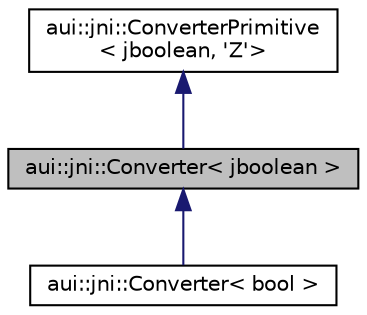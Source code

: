 digraph "aui::jni::Converter&lt; jboolean &gt;"
{
 // LATEX_PDF_SIZE
  edge [fontname="Helvetica",fontsize="10",labelfontname="Helvetica",labelfontsize="10"];
  node [fontname="Helvetica",fontsize="10",shape=record];
  Node1 [label="aui::jni::Converter\< jboolean \>",height=0.2,width=0.4,color="black", fillcolor="grey75", style="filled", fontcolor="black",tooltip=" "];
  Node2 -> Node1 [dir="back",color="midnightblue",fontsize="10",style="solid",fontname="Helvetica"];
  Node2 [label="aui::jni::ConverterPrimitive\l\< jboolean, 'Z'\>",height=0.2,width=0.4,color="black", fillcolor="white", style="filled",URL="$structaui_1_1jni_1_1ConverterPrimitive.html",tooltip=" "];
  Node1 -> Node3 [dir="back",color="midnightblue",fontsize="10",style="solid",fontname="Helvetica"];
  Node3 [label="aui::jni::Converter\< bool \>",height=0.2,width=0.4,color="black", fillcolor="white", style="filled",URL="$structaui_1_1jni_1_1Converter_3_01bool_01_4.html",tooltip=" "];
}

